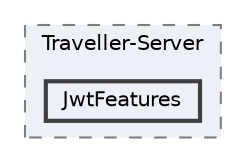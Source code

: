 digraph "E:/Users/venel/Desktop/TravellerV2/traveller/Traveller-Server/JwtFeatures"
{
 // LATEX_PDF_SIZE
  bgcolor="transparent";
  edge [fontname=Helvetica,fontsize=10,labelfontname=Helvetica,labelfontsize=10];
  node [fontname=Helvetica,fontsize=10,shape=box,height=0.2,width=0.4];
  compound=true
  subgraph clusterdir_ed192440a2dd0f1688028b93feb9c1fd {
    graph [ bgcolor="#edf0f7", pencolor="grey50", label="Traveller-Server", fontname=Helvetica,fontsize=10 style="filled,dashed", URL="dir_ed192440a2dd0f1688028b93feb9c1fd.html",tooltip=""]
  dir_51623700265eeefcc95a91df9bcb11a7 [label="JwtFeatures", fillcolor="#edf0f7", color="grey25", style="filled,bold", URL="dir_51623700265eeefcc95a91df9bcb11a7.html",tooltip=""];
  }
}
